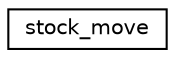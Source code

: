 digraph "Graphical Class Hierarchy"
{
 // INTERACTIVE_SVG=YES
 // LATEX_PDF_SIZE
  edge [fontname="Helvetica",fontsize="10",labelfontname="Helvetica",labelfontsize="10"];
  node [fontname="Helvetica",fontsize="10",shape=record];
  rankdir="LR";
  Node0 [label="stock_move",height=0.2,width=0.4,color="black", fillcolor="white", style="filled",URL="$interfacexgrid__mod_1_1stock__move.html",tooltip=" "];
}
